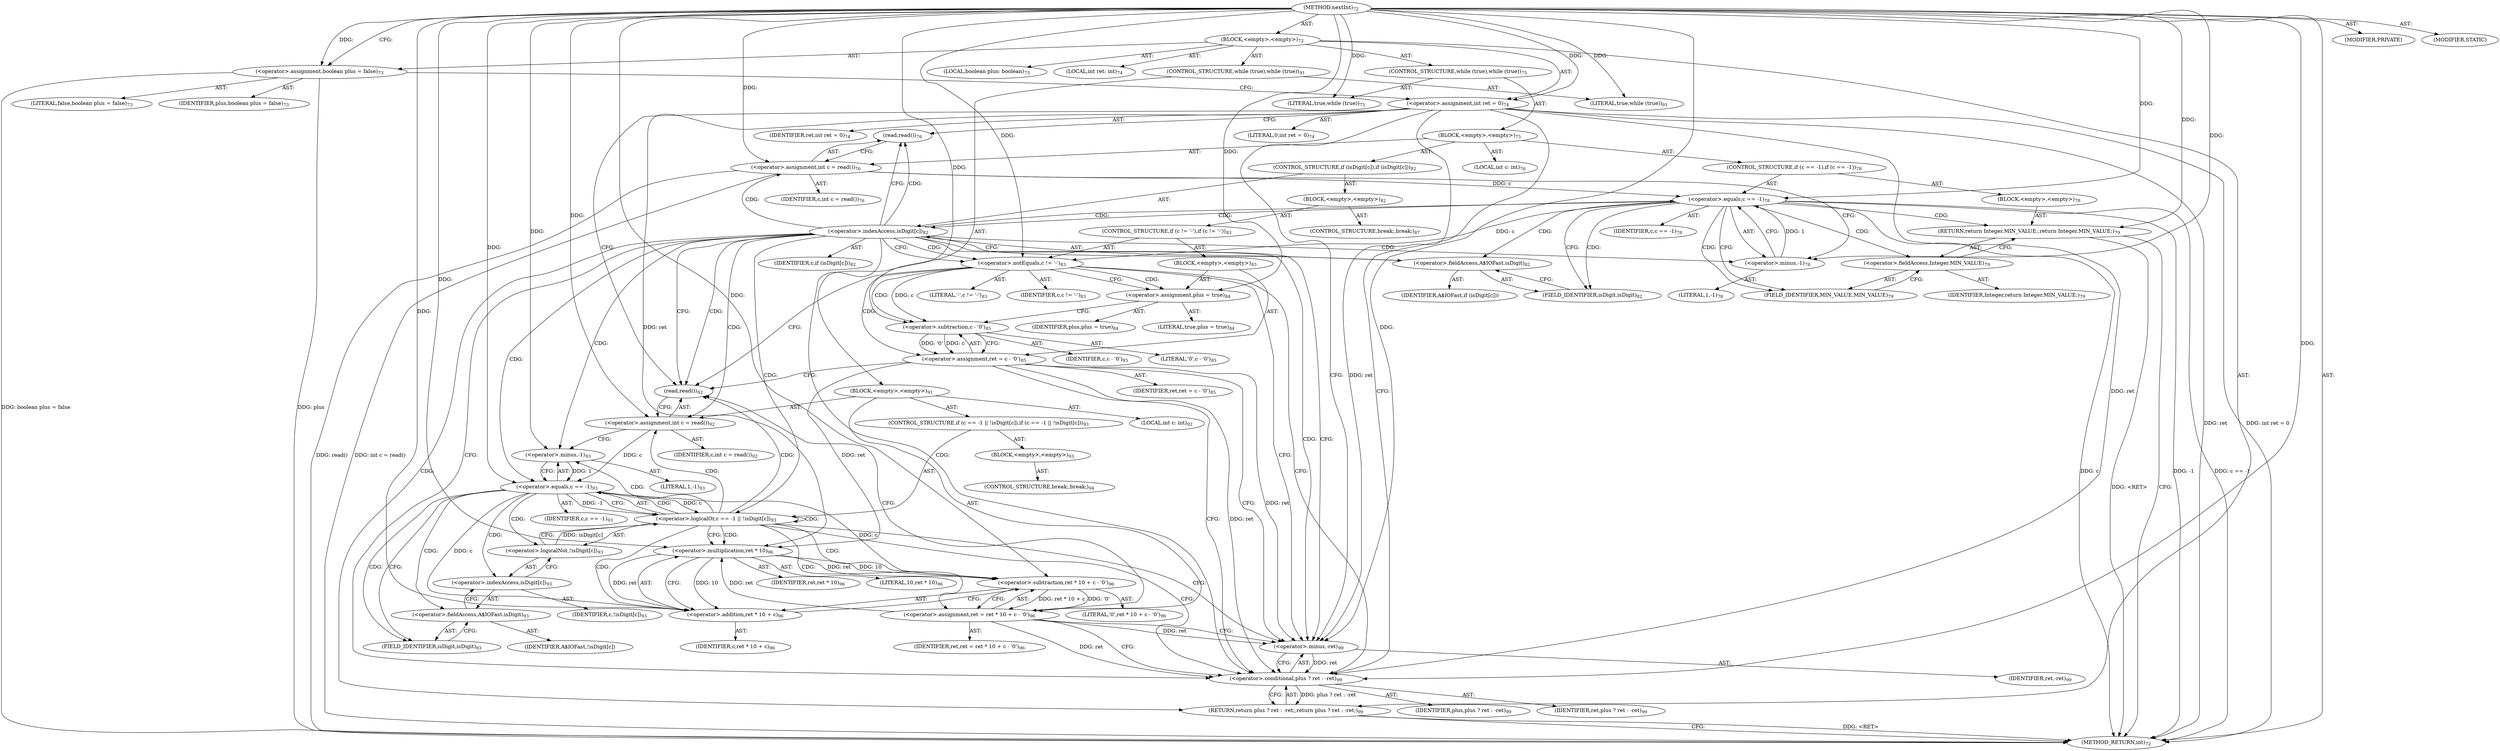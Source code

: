 digraph "nextInt" {  
"254" [label = <(METHOD,nextInt)<SUB>72</SUB>> ]
"255" [label = <(BLOCK,&lt;empty&gt;,&lt;empty&gt;)<SUB>72</SUB>> ]
"256" [label = <(LOCAL,boolean plus: boolean)<SUB>73</SUB>> ]
"257" [label = <(&lt;operator&gt;.assignment,boolean plus = false)<SUB>73</SUB>> ]
"258" [label = <(IDENTIFIER,plus,boolean plus = false)<SUB>73</SUB>> ]
"259" [label = <(LITERAL,false,boolean plus = false)<SUB>73</SUB>> ]
"260" [label = <(LOCAL,int ret: int)<SUB>74</SUB>> ]
"261" [label = <(&lt;operator&gt;.assignment,int ret = 0)<SUB>74</SUB>> ]
"262" [label = <(IDENTIFIER,ret,int ret = 0)<SUB>74</SUB>> ]
"263" [label = <(LITERAL,0,int ret = 0)<SUB>74</SUB>> ]
"264" [label = <(CONTROL_STRUCTURE,while (true),while (true))<SUB>75</SUB>> ]
"265" [label = <(LITERAL,true,while (true))<SUB>75</SUB>> ]
"266" [label = <(BLOCK,&lt;empty&gt;,&lt;empty&gt;)<SUB>75</SUB>> ]
"267" [label = <(LOCAL,int c: int)<SUB>76</SUB>> ]
"268" [label = <(&lt;operator&gt;.assignment,int c = read())<SUB>76</SUB>> ]
"269" [label = <(IDENTIFIER,c,int c = read())<SUB>76</SUB>> ]
"270" [label = <(read,read())<SUB>76</SUB>> ]
"271" [label = <(CONTROL_STRUCTURE,if (c == -1),if (c == -1))<SUB>78</SUB>> ]
"272" [label = <(&lt;operator&gt;.equals,c == -1)<SUB>78</SUB>> ]
"273" [label = <(IDENTIFIER,c,c == -1)<SUB>78</SUB>> ]
"274" [label = <(&lt;operator&gt;.minus,-1)<SUB>78</SUB>> ]
"275" [label = <(LITERAL,1,-1)<SUB>78</SUB>> ]
"276" [label = <(BLOCK,&lt;empty&gt;,&lt;empty&gt;)<SUB>78</SUB>> ]
"277" [label = <(RETURN,return Integer.MIN_VALUE;,return Integer.MIN_VALUE;)<SUB>79</SUB>> ]
"278" [label = <(&lt;operator&gt;.fieldAccess,Integer.MIN_VALUE)<SUB>79</SUB>> ]
"279" [label = <(IDENTIFIER,Integer,return Integer.MIN_VALUE;)<SUB>79</SUB>> ]
"280" [label = <(FIELD_IDENTIFIER,MIN_VALUE,MIN_VALUE)<SUB>79</SUB>> ]
"281" [label = <(CONTROL_STRUCTURE,if (isDigit[c]),if (isDigit[c]))<SUB>82</SUB>> ]
"282" [label = <(&lt;operator&gt;.indexAccess,isDigit[c])<SUB>82</SUB>> ]
"283" [label = <(&lt;operator&gt;.fieldAccess,A$IOFast.isDigit)<SUB>82</SUB>> ]
"284" [label = <(IDENTIFIER,A$IOFast,if (isDigit[c]))> ]
"285" [label = <(FIELD_IDENTIFIER,isDigit,isDigit)<SUB>82</SUB>> ]
"286" [label = <(IDENTIFIER,c,if (isDigit[c]))<SUB>82</SUB>> ]
"287" [label = <(BLOCK,&lt;empty&gt;,&lt;empty&gt;)<SUB>82</SUB>> ]
"288" [label = <(CONTROL_STRUCTURE,if (c != '-'),if (c != '-'))<SUB>83</SUB>> ]
"289" [label = <(&lt;operator&gt;.notEquals,c != '-')<SUB>83</SUB>> ]
"290" [label = <(IDENTIFIER,c,c != '-')<SUB>83</SUB>> ]
"291" [label = <(LITERAL,'-',c != '-')<SUB>83</SUB>> ]
"292" [label = <(BLOCK,&lt;empty&gt;,&lt;empty&gt;)<SUB>83</SUB>> ]
"293" [label = <(&lt;operator&gt;.assignment,plus = true)<SUB>84</SUB>> ]
"294" [label = <(IDENTIFIER,plus,plus = true)<SUB>84</SUB>> ]
"295" [label = <(LITERAL,true,plus = true)<SUB>84</SUB>> ]
"296" [label = <(&lt;operator&gt;.assignment,ret = c - '0')<SUB>85</SUB>> ]
"297" [label = <(IDENTIFIER,ret,ret = c - '0')<SUB>85</SUB>> ]
"298" [label = <(&lt;operator&gt;.subtraction,c - '0')<SUB>85</SUB>> ]
"299" [label = <(IDENTIFIER,c,c - '0')<SUB>85</SUB>> ]
"300" [label = <(LITERAL,'0',c - '0')<SUB>85</SUB>> ]
"301" [label = <(CONTROL_STRUCTURE,break;,break;)<SUB>87</SUB>> ]
"302" [label = <(CONTROL_STRUCTURE,while (true),while (true))<SUB>91</SUB>> ]
"303" [label = <(LITERAL,true,while (true))<SUB>91</SUB>> ]
"304" [label = <(BLOCK,&lt;empty&gt;,&lt;empty&gt;)<SUB>91</SUB>> ]
"305" [label = <(LOCAL,int c: int)<SUB>92</SUB>> ]
"306" [label = <(&lt;operator&gt;.assignment,int c = read())<SUB>92</SUB>> ]
"307" [label = <(IDENTIFIER,c,int c = read())<SUB>92</SUB>> ]
"308" [label = <(read,read())<SUB>92</SUB>> ]
"309" [label = <(CONTROL_STRUCTURE,if (c == -1 || !isDigit[c]),if (c == -1 || !isDigit[c]))<SUB>93</SUB>> ]
"310" [label = <(&lt;operator&gt;.logicalOr,c == -1 || !isDigit[c])<SUB>93</SUB>> ]
"311" [label = <(&lt;operator&gt;.equals,c == -1)<SUB>93</SUB>> ]
"312" [label = <(IDENTIFIER,c,c == -1)<SUB>93</SUB>> ]
"313" [label = <(&lt;operator&gt;.minus,-1)<SUB>93</SUB>> ]
"314" [label = <(LITERAL,1,-1)<SUB>93</SUB>> ]
"315" [label = <(&lt;operator&gt;.logicalNot,!isDigit[c])<SUB>93</SUB>> ]
"316" [label = <(&lt;operator&gt;.indexAccess,isDigit[c])<SUB>93</SUB>> ]
"317" [label = <(&lt;operator&gt;.fieldAccess,A$IOFast.isDigit)<SUB>93</SUB>> ]
"318" [label = <(IDENTIFIER,A$IOFast,!isDigit[c])> ]
"319" [label = <(FIELD_IDENTIFIER,isDigit,isDigit)<SUB>93</SUB>> ]
"320" [label = <(IDENTIFIER,c,!isDigit[c])<SUB>93</SUB>> ]
"321" [label = <(BLOCK,&lt;empty&gt;,&lt;empty&gt;)<SUB>93</SUB>> ]
"322" [label = <(CONTROL_STRUCTURE,break;,break;)<SUB>94</SUB>> ]
"323" [label = <(&lt;operator&gt;.assignment,ret = ret * 10 + c - '0')<SUB>96</SUB>> ]
"324" [label = <(IDENTIFIER,ret,ret = ret * 10 + c - '0')<SUB>96</SUB>> ]
"325" [label = <(&lt;operator&gt;.subtraction,ret * 10 + c - '0')<SUB>96</SUB>> ]
"326" [label = <(&lt;operator&gt;.addition,ret * 10 + c)<SUB>96</SUB>> ]
"327" [label = <(&lt;operator&gt;.multiplication,ret * 10)<SUB>96</SUB>> ]
"328" [label = <(IDENTIFIER,ret,ret * 10)<SUB>96</SUB>> ]
"329" [label = <(LITERAL,10,ret * 10)<SUB>96</SUB>> ]
"330" [label = <(IDENTIFIER,c,ret * 10 + c)<SUB>96</SUB>> ]
"331" [label = <(LITERAL,'0',ret * 10 + c - '0')<SUB>96</SUB>> ]
"332" [label = <(RETURN,return plus ? ret : -ret;,return plus ? ret : -ret;)<SUB>99</SUB>> ]
"333" [label = <(&lt;operator&gt;.conditional,plus ? ret : -ret)<SUB>99</SUB>> ]
"334" [label = <(IDENTIFIER,plus,plus ? ret : -ret)<SUB>99</SUB>> ]
"335" [label = <(IDENTIFIER,ret,plus ? ret : -ret)<SUB>99</SUB>> ]
"336" [label = <(&lt;operator&gt;.minus,-ret)<SUB>99</SUB>> ]
"337" [label = <(IDENTIFIER,ret,-ret)<SUB>99</SUB>> ]
"338" [label = <(MODIFIER,PRIVATE)> ]
"339" [label = <(MODIFIER,STATIC)> ]
"340" [label = <(METHOD_RETURN,int)<SUB>72</SUB>> ]
  "254" -> "255"  [ label = "AST: "] 
  "254" -> "338"  [ label = "AST: "] 
  "254" -> "339"  [ label = "AST: "] 
  "254" -> "340"  [ label = "AST: "] 
  "255" -> "256"  [ label = "AST: "] 
  "255" -> "257"  [ label = "AST: "] 
  "255" -> "260"  [ label = "AST: "] 
  "255" -> "261"  [ label = "AST: "] 
  "255" -> "264"  [ label = "AST: "] 
  "255" -> "302"  [ label = "AST: "] 
  "255" -> "332"  [ label = "AST: "] 
  "257" -> "258"  [ label = "AST: "] 
  "257" -> "259"  [ label = "AST: "] 
  "261" -> "262"  [ label = "AST: "] 
  "261" -> "263"  [ label = "AST: "] 
  "264" -> "265"  [ label = "AST: "] 
  "264" -> "266"  [ label = "AST: "] 
  "266" -> "267"  [ label = "AST: "] 
  "266" -> "268"  [ label = "AST: "] 
  "266" -> "271"  [ label = "AST: "] 
  "266" -> "281"  [ label = "AST: "] 
  "268" -> "269"  [ label = "AST: "] 
  "268" -> "270"  [ label = "AST: "] 
  "271" -> "272"  [ label = "AST: "] 
  "271" -> "276"  [ label = "AST: "] 
  "272" -> "273"  [ label = "AST: "] 
  "272" -> "274"  [ label = "AST: "] 
  "274" -> "275"  [ label = "AST: "] 
  "276" -> "277"  [ label = "AST: "] 
  "277" -> "278"  [ label = "AST: "] 
  "278" -> "279"  [ label = "AST: "] 
  "278" -> "280"  [ label = "AST: "] 
  "281" -> "282"  [ label = "AST: "] 
  "281" -> "287"  [ label = "AST: "] 
  "282" -> "283"  [ label = "AST: "] 
  "282" -> "286"  [ label = "AST: "] 
  "283" -> "284"  [ label = "AST: "] 
  "283" -> "285"  [ label = "AST: "] 
  "287" -> "288"  [ label = "AST: "] 
  "287" -> "301"  [ label = "AST: "] 
  "288" -> "289"  [ label = "AST: "] 
  "288" -> "292"  [ label = "AST: "] 
  "289" -> "290"  [ label = "AST: "] 
  "289" -> "291"  [ label = "AST: "] 
  "292" -> "293"  [ label = "AST: "] 
  "292" -> "296"  [ label = "AST: "] 
  "293" -> "294"  [ label = "AST: "] 
  "293" -> "295"  [ label = "AST: "] 
  "296" -> "297"  [ label = "AST: "] 
  "296" -> "298"  [ label = "AST: "] 
  "298" -> "299"  [ label = "AST: "] 
  "298" -> "300"  [ label = "AST: "] 
  "302" -> "303"  [ label = "AST: "] 
  "302" -> "304"  [ label = "AST: "] 
  "304" -> "305"  [ label = "AST: "] 
  "304" -> "306"  [ label = "AST: "] 
  "304" -> "309"  [ label = "AST: "] 
  "304" -> "323"  [ label = "AST: "] 
  "306" -> "307"  [ label = "AST: "] 
  "306" -> "308"  [ label = "AST: "] 
  "309" -> "310"  [ label = "AST: "] 
  "309" -> "321"  [ label = "AST: "] 
  "310" -> "311"  [ label = "AST: "] 
  "310" -> "315"  [ label = "AST: "] 
  "311" -> "312"  [ label = "AST: "] 
  "311" -> "313"  [ label = "AST: "] 
  "313" -> "314"  [ label = "AST: "] 
  "315" -> "316"  [ label = "AST: "] 
  "316" -> "317"  [ label = "AST: "] 
  "316" -> "320"  [ label = "AST: "] 
  "317" -> "318"  [ label = "AST: "] 
  "317" -> "319"  [ label = "AST: "] 
  "321" -> "322"  [ label = "AST: "] 
  "323" -> "324"  [ label = "AST: "] 
  "323" -> "325"  [ label = "AST: "] 
  "325" -> "326"  [ label = "AST: "] 
  "325" -> "331"  [ label = "AST: "] 
  "326" -> "327"  [ label = "AST: "] 
  "326" -> "330"  [ label = "AST: "] 
  "327" -> "328"  [ label = "AST: "] 
  "327" -> "329"  [ label = "AST: "] 
  "332" -> "333"  [ label = "AST: "] 
  "333" -> "334"  [ label = "AST: "] 
  "333" -> "335"  [ label = "AST: "] 
  "333" -> "336"  [ label = "AST: "] 
  "336" -> "337"  [ label = "AST: "] 
  "257" -> "261"  [ label = "CFG: "] 
  "261" -> "270"  [ label = "CFG: "] 
  "261" -> "308"  [ label = "CFG: "] 
  "261" -> "333"  [ label = "CFG: "] 
  "261" -> "336"  [ label = "CFG: "] 
  "332" -> "340"  [ label = "CFG: "] 
  "333" -> "332"  [ label = "CFG: "] 
  "268" -> "274"  [ label = "CFG: "] 
  "306" -> "313"  [ label = "CFG: "] 
  "323" -> "308"  [ label = "CFG: "] 
  "323" -> "333"  [ label = "CFG: "] 
  "323" -> "336"  [ label = "CFG: "] 
  "336" -> "333"  [ label = "CFG: "] 
  "270" -> "268"  [ label = "CFG: "] 
  "272" -> "280"  [ label = "CFG: "] 
  "272" -> "285"  [ label = "CFG: "] 
  "282" -> "270"  [ label = "CFG: "] 
  "282" -> "308"  [ label = "CFG: "] 
  "282" -> "333"  [ label = "CFG: "] 
  "282" -> "336"  [ label = "CFG: "] 
  "282" -> "289"  [ label = "CFG: "] 
  "308" -> "306"  [ label = "CFG: "] 
  "310" -> "333"  [ label = "CFG: "] 
  "310" -> "336"  [ label = "CFG: "] 
  "310" -> "327"  [ label = "CFG: "] 
  "325" -> "323"  [ label = "CFG: "] 
  "274" -> "272"  [ label = "CFG: "] 
  "277" -> "340"  [ label = "CFG: "] 
  "283" -> "282"  [ label = "CFG: "] 
  "311" -> "310"  [ label = "CFG: "] 
  "311" -> "319"  [ label = "CFG: "] 
  "315" -> "310"  [ label = "CFG: "] 
  "326" -> "325"  [ label = "CFG: "] 
  "278" -> "277"  [ label = "CFG: "] 
  "285" -> "283"  [ label = "CFG: "] 
  "289" -> "293"  [ label = "CFG: "] 
  "289" -> "308"  [ label = "CFG: "] 
  "289" -> "333"  [ label = "CFG: "] 
  "289" -> "336"  [ label = "CFG: "] 
  "313" -> "311"  [ label = "CFG: "] 
  "316" -> "315"  [ label = "CFG: "] 
  "327" -> "326"  [ label = "CFG: "] 
  "280" -> "278"  [ label = "CFG: "] 
  "293" -> "298"  [ label = "CFG: "] 
  "296" -> "308"  [ label = "CFG: "] 
  "296" -> "333"  [ label = "CFG: "] 
  "296" -> "336"  [ label = "CFG: "] 
  "317" -> "316"  [ label = "CFG: "] 
  "298" -> "296"  [ label = "CFG: "] 
  "319" -> "317"  [ label = "CFG: "] 
  "254" -> "257"  [ label = "CFG: "] 
  "277" -> "340"  [ label = "DDG: &lt;RET&gt;"] 
  "332" -> "340"  [ label = "DDG: &lt;RET&gt;"] 
  "257" -> "340"  [ label = "DDG: plus"] 
  "257" -> "340"  [ label = "DDG: boolean plus = false"] 
  "261" -> "340"  [ label = "DDG: ret"] 
  "261" -> "340"  [ label = "DDG: int ret = 0"] 
  "268" -> "340"  [ label = "DDG: read()"] 
  "268" -> "340"  [ label = "DDG: int c = read()"] 
  "272" -> "340"  [ label = "DDG: c"] 
  "272" -> "340"  [ label = "DDG: -1"] 
  "272" -> "340"  [ label = "DDG: c == -1"] 
  "254" -> "257"  [ label = "DDG: "] 
  "254" -> "261"  [ label = "DDG: "] 
  "333" -> "332"  [ label = "DDG: plus ? ret : -ret"] 
  "254" -> "265"  [ label = "DDG: "] 
  "254" -> "303"  [ label = "DDG: "] 
  "261" -> "333"  [ label = "DDG: ret"] 
  "296" -> "333"  [ label = "DDG: ret"] 
  "323" -> "333"  [ label = "DDG: ret"] 
  "336" -> "333"  [ label = "DDG: ret"] 
  "254" -> "333"  [ label = "DDG: "] 
  "254" -> "268"  [ label = "DDG: "] 
  "254" -> "306"  [ label = "DDG: "] 
  "325" -> "323"  [ label = "DDG: ret * 10 + c"] 
  "325" -> "323"  [ label = "DDG: '0'"] 
  "261" -> "336"  [ label = "DDG: ret"] 
  "296" -> "336"  [ label = "DDG: ret"] 
  "323" -> "336"  [ label = "DDG: ret"] 
  "254" -> "336"  [ label = "DDG: "] 
  "268" -> "272"  [ label = "DDG: c"] 
  "254" -> "272"  [ label = "DDG: "] 
  "274" -> "272"  [ label = "DDG: 1"] 
  "254" -> "277"  [ label = "DDG: "] 
  "311" -> "310"  [ label = "DDG: c"] 
  "311" -> "310"  [ label = "DDG: -1"] 
  "315" -> "310"  [ label = "DDG: isDigit[c]"] 
  "327" -> "325"  [ label = "DDG: ret"] 
  "327" -> "325"  [ label = "DDG: 10"] 
  "311" -> "325"  [ label = "DDG: c"] 
  "254" -> "325"  [ label = "DDG: "] 
  "254" -> "274"  [ label = "DDG: "] 
  "306" -> "311"  [ label = "DDG: c"] 
  "254" -> "311"  [ label = "DDG: "] 
  "313" -> "311"  [ label = "DDG: 1"] 
  "327" -> "326"  [ label = "DDG: ret"] 
  "327" -> "326"  [ label = "DDG: 10"] 
  "311" -> "326"  [ label = "DDG: c"] 
  "254" -> "326"  [ label = "DDG: "] 
  "272" -> "289"  [ label = "DDG: c"] 
  "254" -> "289"  [ label = "DDG: "] 
  "254" -> "293"  [ label = "DDG: "] 
  "298" -> "296"  [ label = "DDG: c"] 
  "298" -> "296"  [ label = "DDG: '0'"] 
  "254" -> "313"  [ label = "DDG: "] 
  "261" -> "327"  [ label = "DDG: ret"] 
  "296" -> "327"  [ label = "DDG: ret"] 
  "323" -> "327"  [ label = "DDG: ret"] 
  "254" -> "327"  [ label = "DDG: "] 
  "289" -> "298"  [ label = "DDG: c"] 
  "254" -> "298"  [ label = "DDG: "] 
  "272" -> "277"  [ label = "CDG: "] 
  "272" -> "282"  [ label = "CDG: "] 
  "272" -> "283"  [ label = "CDG: "] 
  "272" -> "285"  [ label = "CDG: "] 
  "272" -> "278"  [ label = "CDG: "] 
  "272" -> "280"  [ label = "CDG: "] 
  "282" -> "332"  [ label = "CDG: "] 
  "282" -> "289"  [ label = "CDG: "] 
  "282" -> "333"  [ label = "CDG: "] 
  "282" -> "336"  [ label = "CDG: "] 
  "282" -> "308"  [ label = "CDG: "] 
  "282" -> "311"  [ label = "CDG: "] 
  "282" -> "306"  [ label = "CDG: "] 
  "282" -> "310"  [ label = "CDG: "] 
  "282" -> "313"  [ label = "CDG: "] 
  "282" -> "272"  [ label = "CDG: "] 
  "282" -> "270"  [ label = "CDG: "] 
  "282" -> "268"  [ label = "CDG: "] 
  "282" -> "274"  [ label = "CDG: "] 
  "310" -> "326"  [ label = "CDG: "] 
  "310" -> "325"  [ label = "CDG: "] 
  "310" -> "323"  [ label = "CDG: "] 
  "310" -> "327"  [ label = "CDG: "] 
  "310" -> "308"  [ label = "CDG: "] 
  "310" -> "311"  [ label = "CDG: "] 
  "310" -> "306"  [ label = "CDG: "] 
  "310" -> "310"  [ label = "CDG: "] 
  "310" -> "313"  [ label = "CDG: "] 
  "311" -> "319"  [ label = "CDG: "] 
  "311" -> "317"  [ label = "CDG: "] 
  "311" -> "315"  [ label = "CDG: "] 
  "311" -> "316"  [ label = "CDG: "] 
  "289" -> "298"  [ label = "CDG: "] 
  "289" -> "293"  [ label = "CDG: "] 
  "289" -> "296"  [ label = "CDG: "] 
}
